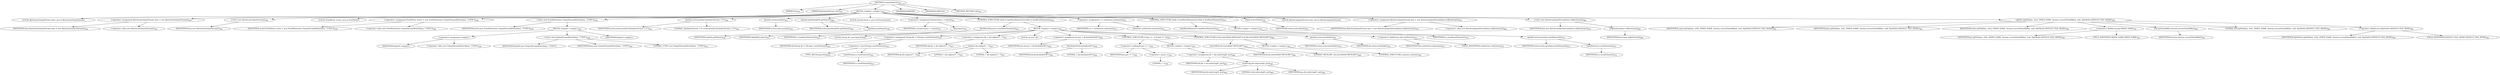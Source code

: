 digraph "createIndexList" {  
"758" [label = <(METHOD,createIndexList)<SUB>435</SUB>> ]
"759" [label = <(PARAM,this)<SUB>435</SUB>> ]
"760" [label = <(PARAM,ZipOutputStream zOut)<SUB>435</SUB>> ]
"761" [label = <(BLOCK,&lt;empty&gt;,&lt;empty&gt;)<SUB>435</SUB>> ]
"55" [label = <(LOCAL,ByteArrayOutputStream baos: java.io.ByteArrayOutputStream)> ]
"762" [label = <(&lt;operator&gt;.assignment,ByteArrayOutputStream baos = new ByteArrayOutputStream())<SUB>436</SUB>> ]
"763" [label = <(IDENTIFIER,baos,ByteArrayOutputStream baos = new ByteArrayOutputStream())<SUB>436</SUB>> ]
"764" [label = <(&lt;operator&gt;.alloc,new ByteArrayOutputStream())<SUB>436</SUB>> ]
"765" [label = <(&lt;init&gt;,new ByteArrayOutputStream())<SUB>436</SUB>> ]
"54" [label = <(IDENTIFIER,baos,new ByteArrayOutputStream())<SUB>436</SUB>> ]
"57" [label = <(LOCAL,PrintWriter writer: java.io.PrintWriter)> ]
"766" [label = <(&lt;operator&gt;.assignment,PrintWriter writer = new PrintWriter(new OutputStreamWriter(baos, &quot;UTF8&quot;)))<SUB>438</SUB>> ]
"767" [label = <(IDENTIFIER,writer,PrintWriter writer = new PrintWriter(new OutputStreamWriter(baos, &quot;UTF8&quot;)))<SUB>438</SUB>> ]
"768" [label = <(&lt;operator&gt;.alloc,new PrintWriter(new OutputStreamWriter(baos, &quot;UTF8&quot;)))<SUB>438</SUB>> ]
"769" [label = <(&lt;init&gt;,new PrintWriter(new OutputStreamWriter(baos, &quot;UTF8&quot;)))<SUB>438</SUB>> ]
"56" [label = <(IDENTIFIER,writer,new PrintWriter(new OutputStreamWriter(baos, &quot;UTF8&quot;)))<SUB>438</SUB>> ]
"770" [label = <(BLOCK,&lt;empty&gt;,&lt;empty&gt;)<SUB>438</SUB>> ]
"771" [label = <(&lt;operator&gt;.assignment,&lt;empty&gt;)> ]
"772" [label = <(IDENTIFIER,$obj18,&lt;empty&gt;)> ]
"773" [label = <(&lt;operator&gt;.alloc,new OutputStreamWriter(baos, &quot;UTF8&quot;))<SUB>438</SUB>> ]
"774" [label = <(&lt;init&gt;,new OutputStreamWriter(baos, &quot;UTF8&quot;))<SUB>438</SUB>> ]
"775" [label = <(IDENTIFIER,$obj18,new OutputStreamWriter(baos, &quot;UTF8&quot;))> ]
"776" [label = <(IDENTIFIER,baos,new OutputStreamWriter(baos, &quot;UTF8&quot;))<SUB>438</SUB>> ]
"777" [label = <(LITERAL,&quot;UTF8&quot;,new OutputStreamWriter(baos, &quot;UTF8&quot;))<SUB>439</SUB>> ]
"778" [label = <(IDENTIFIER,$obj18,&lt;empty&gt;)> ]
"779" [label = <(println,writer.println(&quot;JarIndex-Version: 1.0&quot;))<SUB>442</SUB>> ]
"780" [label = <(IDENTIFIER,writer,writer.println(&quot;JarIndex-Version: 1.0&quot;))<SUB>442</SUB>> ]
"781" [label = <(LITERAL,&quot;JarIndex-Version: 1.0&quot;,writer.println(&quot;JarIndex-Version: 1.0&quot;))<SUB>442</SUB>> ]
"782" [label = <(println,writer.println())<SUB>443</SUB>> ]
"783" [label = <(IDENTIFIER,writer,writer.println())<SUB>443</SUB>> ]
"784" [label = <(println,println(zipFile.getName()))<SUB>446</SUB>> ]
"785" [label = <(IDENTIFIER,writer,println(zipFile.getName()))<SUB>446</SUB>> ]
"786" [label = <(getName,getName())<SUB>446</SUB>> ]
"787" [label = <(IDENTIFIER,zipFile,getName())<SUB>446</SUB>> ]
"788" [label = <(LOCAL,Enumeration e: java.util.Enumeration)> ]
"789" [label = <(&lt;operator&gt;.assignment,Enumeration e = keys())<SUB>451</SUB>> ]
"790" [label = <(IDENTIFIER,e,Enumeration e = keys())<SUB>451</SUB>> ]
"791" [label = <(keys,keys())<SUB>451</SUB>> ]
"792" [label = <(IDENTIFIER,addedDirs,keys())<SUB>451</SUB>> ]
"793" [label = <(CONTROL_STRUCTURE,while (e.hasMoreElements()),while (e.hasMoreElements()))<SUB>452</SUB>> ]
"794" [label = <(hasMoreElements,e.hasMoreElements())<SUB>452</SUB>> ]
"795" [label = <(IDENTIFIER,e,e.hasMoreElements())<SUB>452</SUB>> ]
"796" [label = <(BLOCK,&lt;empty&gt;,&lt;empty&gt;)<SUB>452</SUB>> ]
"797" [label = <(LOCAL,String dir: java.lang.String)> ]
"798" [label = <(&lt;operator&gt;.assignment,String dir = (String) e.nextElement())<SUB>453</SUB>> ]
"799" [label = <(IDENTIFIER,dir,String dir = (String) e.nextElement())<SUB>453</SUB>> ]
"800" [label = <(&lt;operator&gt;.cast,(String) e.nextElement())<SUB>453</SUB>> ]
"801" [label = <(TYPE_REF,String,String)<SUB>453</SUB>> ]
"802" [label = <(nextElement,e.nextElement())<SUB>453</SUB>> ]
"803" [label = <(IDENTIFIER,e,e.nextElement())<SUB>453</SUB>> ]
"804" [label = <(&lt;operator&gt;.assignment,dir = dir.replace('\\', '/'))<SUB>457</SUB>> ]
"805" [label = <(IDENTIFIER,dir,dir = dir.replace('\\', '/'))<SUB>457</SUB>> ]
"806" [label = <(replace,dir.replace('\\', '/'))<SUB>457</SUB>> ]
"807" [label = <(IDENTIFIER,dir,dir.replace('\\', '/'))<SUB>457</SUB>> ]
"808" [label = <(LITERAL,'\\',dir.replace('\\', '/'))<SUB>457</SUB>> ]
"809" [label = <(LITERAL,'/',dir.replace('\\', '/'))<SUB>457</SUB>> ]
"810" [label = <(LOCAL,int pos: int)> ]
"811" [label = <(&lt;operator&gt;.assignment,int pos = dir.lastIndexOf('/'))<SUB>458</SUB>> ]
"812" [label = <(IDENTIFIER,pos,int pos = dir.lastIndexOf('/'))<SUB>458</SUB>> ]
"813" [label = <(lastIndexOf,dir.lastIndexOf('/'))<SUB>458</SUB>> ]
"814" [label = <(IDENTIFIER,dir,dir.lastIndexOf('/'))<SUB>458</SUB>> ]
"815" [label = <(LITERAL,'/',dir.lastIndexOf('/'))<SUB>458</SUB>> ]
"816" [label = <(CONTROL_STRUCTURE,if (pos != -1),if (pos != -1))<SUB>459</SUB>> ]
"817" [label = <(&lt;operator&gt;.notEquals,pos != -1)<SUB>459</SUB>> ]
"818" [label = <(IDENTIFIER,pos,pos != -1)<SUB>459</SUB>> ]
"819" [label = <(&lt;operator&gt;.minus,-1)<SUB>459</SUB>> ]
"820" [label = <(LITERAL,1,-1)<SUB>459</SUB>> ]
"821" [label = <(BLOCK,&lt;empty&gt;,&lt;empty&gt;)<SUB>459</SUB>> ]
"822" [label = <(&lt;operator&gt;.assignment,dir = dir.substring(0, pos))<SUB>460</SUB>> ]
"823" [label = <(IDENTIFIER,dir,dir = dir.substring(0, pos))<SUB>460</SUB>> ]
"824" [label = <(substring,dir.substring(0, pos))<SUB>460</SUB>> ]
"825" [label = <(IDENTIFIER,dir,dir.substring(0, pos))<SUB>460</SUB>> ]
"826" [label = <(LITERAL,0,dir.substring(0, pos))<SUB>460</SUB>> ]
"827" [label = <(IDENTIFIER,pos,dir.substring(0, pos))<SUB>460</SUB>> ]
"828" [label = <(CONTROL_STRUCTURE,if (dir.startsWith(&quot;META-INF&quot;)),if (dir.startsWith(&quot;META-INF&quot;)))<SUB>466</SUB>> ]
"829" [label = <(startsWith,dir.startsWith(&quot;META-INF&quot;))<SUB>466</SUB>> ]
"830" [label = <(IDENTIFIER,dir,dir.startsWith(&quot;META-INF&quot;))<SUB>466</SUB>> ]
"831" [label = <(LITERAL,&quot;META-INF&quot;,dir.startsWith(&quot;META-INF&quot;))<SUB>466</SUB>> ]
"832" [label = <(BLOCK,&lt;empty&gt;,&lt;empty&gt;)<SUB>466</SUB>> ]
"833" [label = <(CONTROL_STRUCTURE,continue;,continue;)<SUB>467</SUB>> ]
"834" [label = <(println,writer.println(dir))<SUB>470</SUB>> ]
"835" [label = <(IDENTIFIER,writer,writer.println(dir))<SUB>470</SUB>> ]
"836" [label = <(IDENTIFIER,dir,writer.println(dir))<SUB>470</SUB>> ]
"837" [label = <(&lt;operator&gt;.assignment,e = rootEntries.elements())<SUB>473</SUB>> ]
"838" [label = <(IDENTIFIER,e,e = rootEntries.elements())<SUB>473</SUB>> ]
"839" [label = <(elements,rootEntries.elements())<SUB>473</SUB>> ]
"840" [label = <(&lt;operator&gt;.fieldAccess,this.rootEntries)<SUB>473</SUB>> ]
"841" [label = <(IDENTIFIER,this,rootEntries.elements())<SUB>473</SUB>> ]
"842" [label = <(FIELD_IDENTIFIER,rootEntries,rootEntries)<SUB>473</SUB>> ]
"843" [label = <(CONTROL_STRUCTURE,while (e.hasMoreElements()),while (e.hasMoreElements()))<SUB>474</SUB>> ]
"844" [label = <(hasMoreElements,e.hasMoreElements())<SUB>474</SUB>> ]
"845" [label = <(IDENTIFIER,e,e.hasMoreElements())<SUB>474</SUB>> ]
"846" [label = <(BLOCK,&lt;empty&gt;,&lt;empty&gt;)<SUB>474</SUB>> ]
"847" [label = <(println,writer.println(e.nextElement()))<SUB>475</SUB>> ]
"848" [label = <(IDENTIFIER,writer,writer.println(e.nextElement()))<SUB>475</SUB>> ]
"849" [label = <(nextElement,e.nextElement())<SUB>475</SUB>> ]
"850" [label = <(IDENTIFIER,e,e.nextElement())<SUB>475</SUB>> ]
"851" [label = <(flush,writer.flush())<SUB>478</SUB>> ]
"852" [label = <(IDENTIFIER,writer,writer.flush())<SUB>478</SUB>> ]
"59" [label = <(LOCAL,ByteArrayInputStream bais: java.io.ByteArrayInputStream)> ]
"853" [label = <(&lt;operator&gt;.assignment,ByteArrayInputStream bais = new ByteArrayInputStream(baos.toByteArray()))<SUB>479</SUB>> ]
"854" [label = <(IDENTIFIER,bais,ByteArrayInputStream bais = new ByteArrayInputStream(baos.toByteArray()))<SUB>479</SUB>> ]
"855" [label = <(&lt;operator&gt;.alloc,new ByteArrayInputStream(baos.toByteArray()))<SUB>480</SUB>> ]
"856" [label = <(&lt;init&gt;,new ByteArrayInputStream(baos.toByteArray()))<SUB>480</SUB>> ]
"58" [label = <(IDENTIFIER,bais,new ByteArrayInputStream(baos.toByteArray()))<SUB>479</SUB>> ]
"857" [label = <(toByteArray,baos.toByteArray())<SUB>480</SUB>> ]
"858" [label = <(IDENTIFIER,baos,baos.toByteArray())<SUB>480</SUB>> ]
"859" [label = <(zipFile,zipFile(bais, zOut, INDEX_NAME, System.currentTimeMillis(), null, ZipFileSet.DEFAULT_FILE_MODE))<SUB>481</SUB>> ]
"860" [label = <(IDENTIFIER,super,zipFile(bais, zOut, INDEX_NAME, System.currentTimeMillis(), null, ZipFileSet.DEFAULT_FILE_MODE))<SUB>481</SUB>> ]
"861" [label = <(IDENTIFIER,bais,zipFile(bais, zOut, INDEX_NAME, System.currentTimeMillis(), null, ZipFileSet.DEFAULT_FILE_MODE))<SUB>481</SUB>> ]
"862" [label = <(IDENTIFIER,zOut,zipFile(bais, zOut, INDEX_NAME, System.currentTimeMillis(), null, ZipFileSet.DEFAULT_FILE_MODE))<SUB>481</SUB>> ]
"863" [label = <(&lt;operator&gt;.fieldAccess,Jar.INDEX_NAME)<SUB>481</SUB>> ]
"864" [label = <(IDENTIFIER,Jar,zipFile(bais, zOut, INDEX_NAME, System.currentTimeMillis(), null, ZipFileSet.DEFAULT_FILE_MODE))<SUB>481</SUB>> ]
"865" [label = <(FIELD_IDENTIFIER,INDEX_NAME,INDEX_NAME)<SUB>481</SUB>> ]
"866" [label = <(currentTimeMillis,System.currentTimeMillis())<SUB>481</SUB>> ]
"867" [label = <(IDENTIFIER,System,System.currentTimeMillis())<SUB>481</SUB>> ]
"868" [label = <(LITERAL,null,zipFile(bais, zOut, INDEX_NAME, System.currentTimeMillis(), null, ZipFileSet.DEFAULT_FILE_MODE))<SUB>481</SUB>> ]
"869" [label = <(&lt;operator&gt;.fieldAccess,ZipFileSet.DEFAULT_FILE_MODE)<SUB>482</SUB>> ]
"870" [label = <(IDENTIFIER,ZipFileSet,zipFile(bais, zOut, INDEX_NAME, System.currentTimeMillis(), null, ZipFileSet.DEFAULT_FILE_MODE))<SUB>482</SUB>> ]
"871" [label = <(FIELD_IDENTIFIER,DEFAULT_FILE_MODE,DEFAULT_FILE_MODE)<SUB>482</SUB>> ]
"872" [label = <(MODIFIER,PRIVATE)> ]
"873" [label = <(MODIFIER,VIRTUAL)> ]
"874" [label = <(METHOD_RETURN,void)<SUB>435</SUB>> ]
  "758" -> "759" 
  "758" -> "760" 
  "758" -> "761" 
  "758" -> "872" 
  "758" -> "873" 
  "758" -> "874" 
  "761" -> "55" 
  "761" -> "762" 
  "761" -> "765" 
  "761" -> "57" 
  "761" -> "766" 
  "761" -> "769" 
  "761" -> "779" 
  "761" -> "782" 
  "761" -> "784" 
  "761" -> "788" 
  "761" -> "789" 
  "761" -> "793" 
  "761" -> "837" 
  "761" -> "843" 
  "761" -> "851" 
  "761" -> "59" 
  "761" -> "853" 
  "761" -> "856" 
  "761" -> "859" 
  "762" -> "763" 
  "762" -> "764" 
  "765" -> "54" 
  "766" -> "767" 
  "766" -> "768" 
  "769" -> "56" 
  "769" -> "770" 
  "770" -> "771" 
  "770" -> "774" 
  "770" -> "778" 
  "771" -> "772" 
  "771" -> "773" 
  "774" -> "775" 
  "774" -> "776" 
  "774" -> "777" 
  "779" -> "780" 
  "779" -> "781" 
  "782" -> "783" 
  "784" -> "785" 
  "784" -> "786" 
  "786" -> "787" 
  "789" -> "790" 
  "789" -> "791" 
  "791" -> "792" 
  "793" -> "794" 
  "793" -> "796" 
  "794" -> "795" 
  "796" -> "797" 
  "796" -> "798" 
  "796" -> "804" 
  "796" -> "810" 
  "796" -> "811" 
  "796" -> "816" 
  "796" -> "828" 
  "796" -> "834" 
  "798" -> "799" 
  "798" -> "800" 
  "800" -> "801" 
  "800" -> "802" 
  "802" -> "803" 
  "804" -> "805" 
  "804" -> "806" 
  "806" -> "807" 
  "806" -> "808" 
  "806" -> "809" 
  "811" -> "812" 
  "811" -> "813" 
  "813" -> "814" 
  "813" -> "815" 
  "816" -> "817" 
  "816" -> "821" 
  "817" -> "818" 
  "817" -> "819" 
  "819" -> "820" 
  "821" -> "822" 
  "822" -> "823" 
  "822" -> "824" 
  "824" -> "825" 
  "824" -> "826" 
  "824" -> "827" 
  "828" -> "829" 
  "828" -> "832" 
  "829" -> "830" 
  "829" -> "831" 
  "832" -> "833" 
  "834" -> "835" 
  "834" -> "836" 
  "837" -> "838" 
  "837" -> "839" 
  "839" -> "840" 
  "840" -> "841" 
  "840" -> "842" 
  "843" -> "844" 
  "843" -> "846" 
  "844" -> "845" 
  "846" -> "847" 
  "847" -> "848" 
  "847" -> "849" 
  "849" -> "850" 
  "851" -> "852" 
  "853" -> "854" 
  "853" -> "855" 
  "856" -> "58" 
  "856" -> "857" 
  "857" -> "858" 
  "859" -> "860" 
  "859" -> "861" 
  "859" -> "862" 
  "859" -> "863" 
  "859" -> "866" 
  "859" -> "868" 
  "859" -> "869" 
  "863" -> "864" 
  "863" -> "865" 
  "866" -> "867" 
  "869" -> "870" 
  "869" -> "871" 
}
